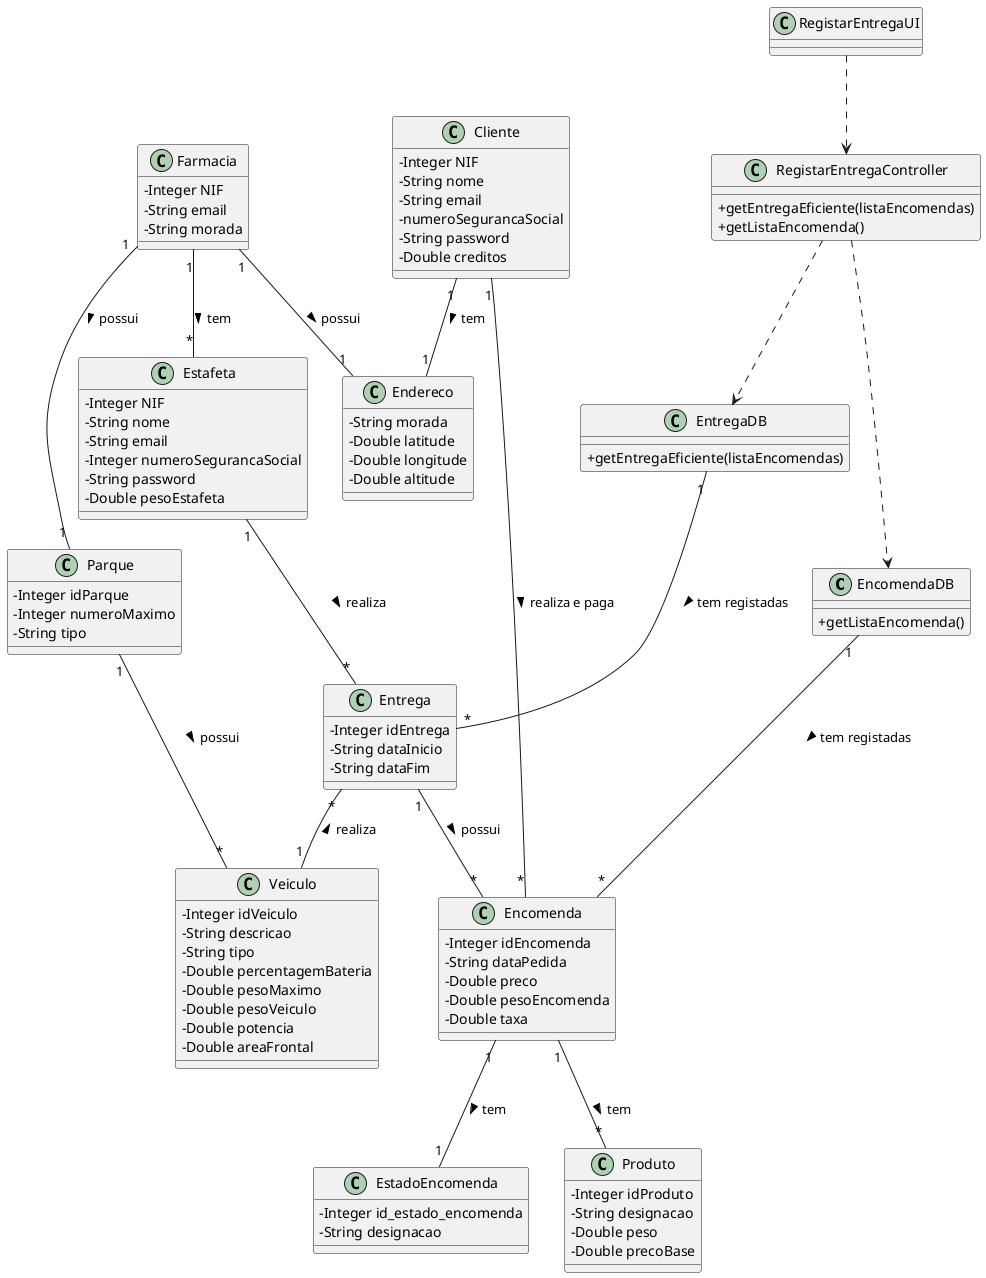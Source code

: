 @startuml
skinparam classAttributeIconSize 0

class EncomendaDB {
  +getListaEncomenda()
}

class EntregaDB {
  +getEntregaEficiente(listaEncomendas)
}

class RegistarEntregaController {
    +getEntregaEficiente(listaEncomendas)
    +getListaEncomenda()
}

class RegistarEntregaUI {
}


class Entrega {
  -Integer idEntrega
  -String dataInicio
  -String dataFim
}

class Encomenda {
  -Integer idEncomenda
  -String dataPedida
  -Double preco
  -Double pesoEncomenda
  -Double taxa
}

class EstadoEncomenda {
  -Integer id_estado_encomenda
  -String designacao
}

class Produto {
  -Integer idProduto
  -String designacao
  -Double peso
  -Double precoBase
}

class Estafeta {
  -Integer NIF
  -String nome
  -String email
  -Integer numeroSegurancaSocial
  -String password
  -Double pesoEstafeta
}


class Endereco {
  -String morada
  -Double latitude
  -Double longitude
  -Double altitude
}

class Veiculo {
  -Integer idVeiculo
  -String descricao
  -String tipo
  -Double percentagemBateria
  -Double pesoMaximo
  -Double pesoVeiculo
  -Double potencia
  -Double areaFrontal
}

class Parque {
  -Integer idParque
  -Integer numeroMaximo
  -String tipo
}

class Cliente {
  -Integer NIF
  -String nome
  -String email
  -numeroSegurancaSocial
  -String password
  -Double creditos
}

class Farmacia {
  -Integer NIF
  -String email
  -String morada
}

Encomenda "1" -- "1" EstadoEncomenda : tem >
Entrega "1" -- "*" Encomenda : possui >
Estafeta "1" -- "*" Entrega: realiza >
Cliente "1" -- "1" Endereco: tem >
Cliente "1" -- "*" Encomenda: realiza e paga >
Entrega "*" -- "1" Veiculo: realiza <
Encomenda "1" -- "*" Produto: tem >
Parque "1" -- "*" Veiculo: possui >
Farmacia "1" -- "1" Parque: possui >
Farmacia "1" -- "*" Estafeta: tem >
Farmacia "1" -- "1" Endereco: possui >
EncomendaDB "1" -- "*" Encomenda: tem registadas >
EntregaDB "1" -- "*" Entrega: tem registadas >

RegistarEntregaUI ..> RegistarEntregaController 

RegistarEntregaController ..> EncomendaDB
RegistarEntregaController ..> EntregaDB


@enduml